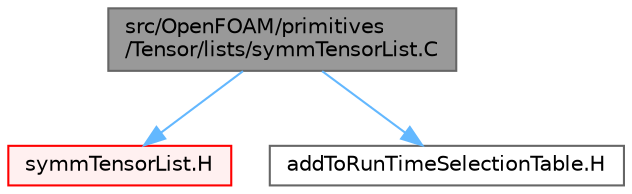 digraph "src/OpenFOAM/primitives/Tensor/lists/symmTensorList.C"
{
 // LATEX_PDF_SIZE
  bgcolor="transparent";
  edge [fontname=Helvetica,fontsize=10,labelfontname=Helvetica,labelfontsize=10];
  node [fontname=Helvetica,fontsize=10,shape=box,height=0.2,width=0.4];
  Node1 [id="Node000001",label="src/OpenFOAM/primitives\l/Tensor/lists/symmTensorList.C",height=0.2,width=0.4,color="gray40", fillcolor="grey60", style="filled", fontcolor="black",tooltip="Specialisation of List<T> for symmTensor."];
  Node1 -> Node2 [id="edge1_Node000001_Node000002",color="steelblue1",style="solid",tooltip=" "];
  Node2 [id="Node000002",label="symmTensorList.H",height=0.2,width=0.4,color="red", fillcolor="#FFF0F0", style="filled",URL="$symmTensorList_8H.html",tooltip=" "];
  Node1 -> Node110 [id="edge2_Node000001_Node000110",color="steelblue1",style="solid",tooltip=" "];
  Node110 [id="Node000110",label="addToRunTimeSelectionTable.H",height=0.2,width=0.4,color="grey40", fillcolor="white", style="filled",URL="$addToRunTimeSelectionTable_8H.html",tooltip="Macros for easy insertion into run-time selection tables."];
}
